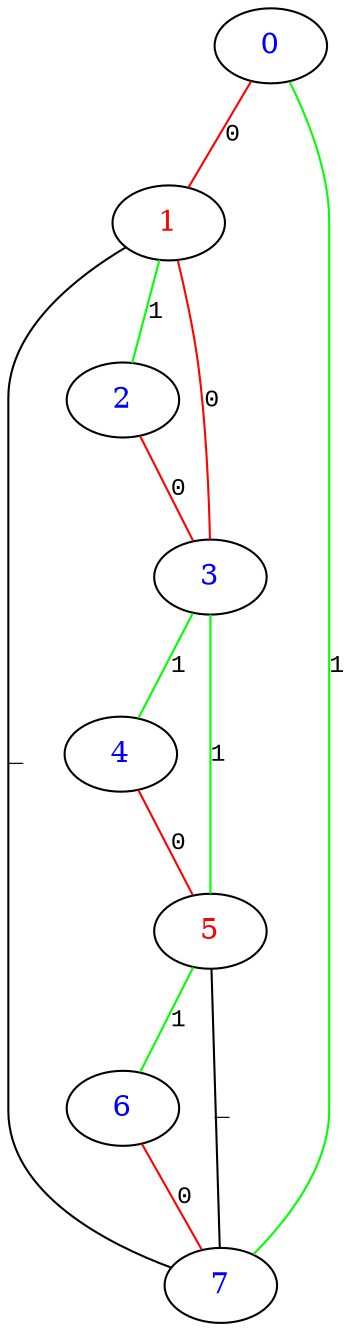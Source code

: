 graph G {
0 [fontcolor="#0000FFFF", label="4"];
1 [fontcolor="#FF0000FF", label="1"];
2 [fontcolor="#0000FFFF", label="3"];
3 [fontcolor="#0000FFFF", label="6"];
4 [fontcolor="#FF0000FF", label="5"];
5 [fontcolor="#0000FFFF", label="0"];
6 [fontcolor="#0000FFFF", label="7"];
7 [fontcolor="#0000FFFF", label="2"];
2 -- 0 [ color="#00FF00FF", label="1", fontname="Courier New",  fontsize=12];
0 -- 4 [ color="#FF0000FF", label="0", fontname="Courier New",  fontsize=12];
5 -- 1 [ color="#FF0000FF", label="0", fontname="Courier New",  fontsize=12];
1 -- 2 [ color="#FF0000FF", label="0", fontname="Courier New",  fontsize=12];
1 -- 6 [ label="_", fontname="Courier New",  fontsize=12];
1 -- 7 [ color="#00FF00FF", label="1", fontname="Courier New",  fontsize=12];
7 -- 2 [ color="#FF0000FF", label="0", fontname="Courier New",  fontsize=12];
2 -- 4 [ color="#00FF00FF", label="1", fontname="Courier New",  fontsize=12];
4 -- 3 [ color="#00FF00FF", label="1", fontname="Courier New",  fontsize=12];
3 -- 6 [ color="#FF0000FF", label="0", fontname="Courier New",  fontsize=12];
4 -- 6 [ label="_", fontname="Courier New",  fontsize=12];
5 -- 6 [ color="#00FF00FF", label="1", fontname="Courier New",  fontsize=12];
}
